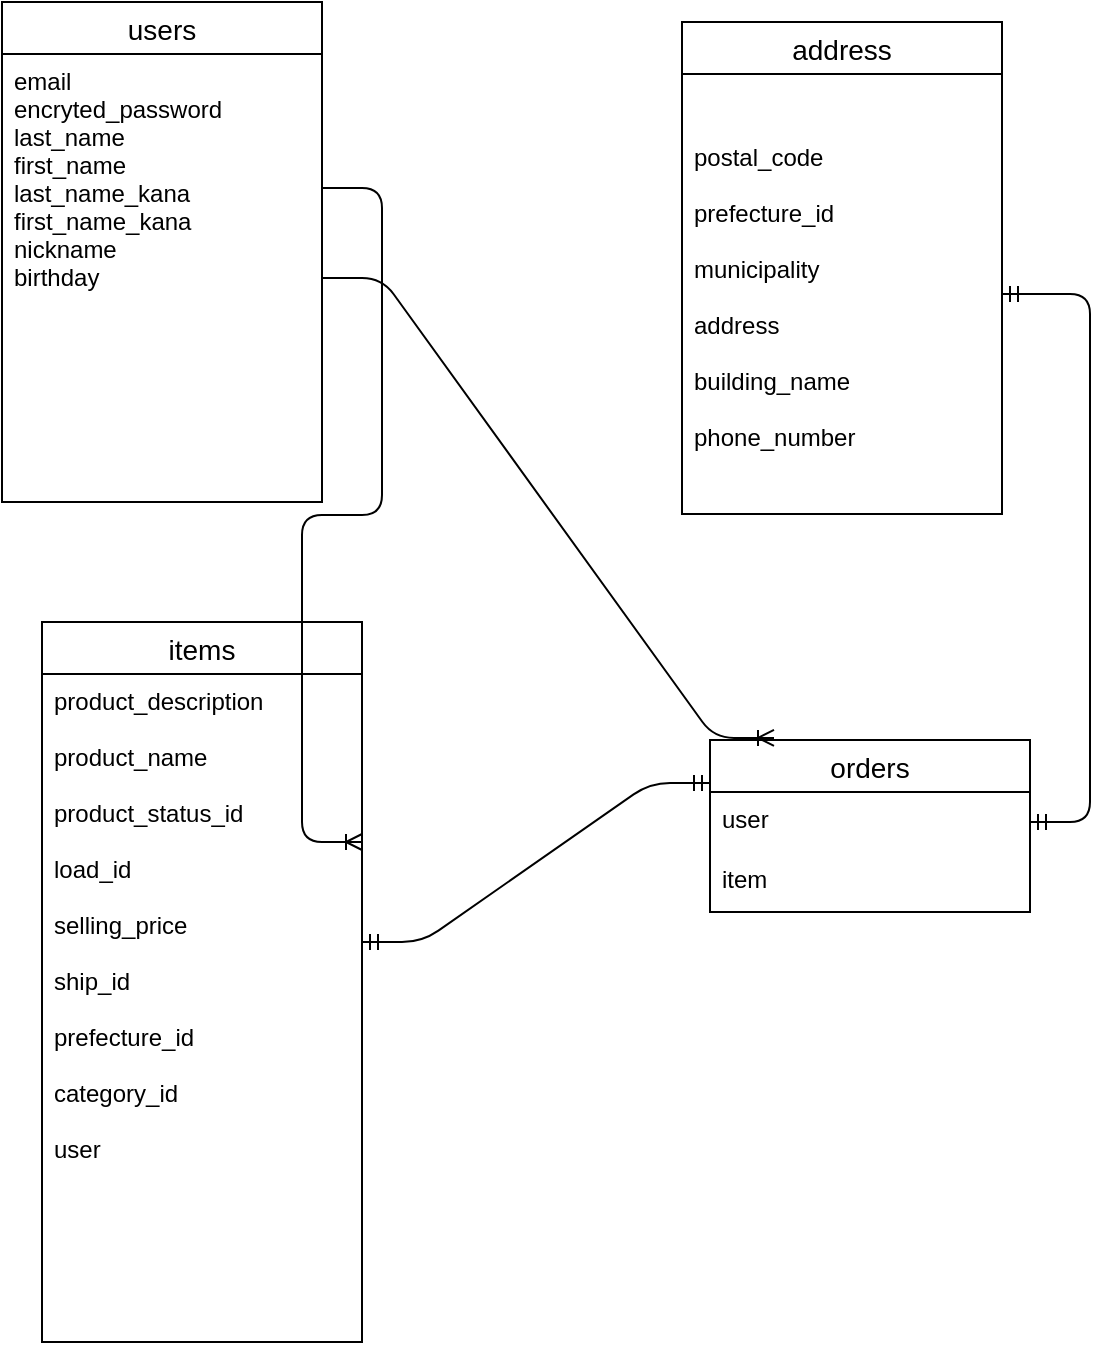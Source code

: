 <mxfile>
    <diagram id="8FnUx6LMHr974fUqsvDm" name="ページ1">
        <mxGraphModel dx="261" dy="520" grid="1" gridSize="10" guides="1" tooltips="1" connect="1" arrows="1" fold="1" page="1" pageScale="1" pageWidth="827" pageHeight="1169" math="0" shadow="0">
            <root>
                <mxCell id="0"/>
                <mxCell id="1" parent="0"/>
                <mxCell id="94" value="users" style="swimlane;fontStyle=0;childLayout=stackLayout;horizontal=1;startSize=26;horizontalStack=0;resizeParent=1;resizeParentMax=0;resizeLast=0;collapsible=1;marginBottom=0;align=center;fontSize=14;" parent="1" vertex="1">
                    <mxGeometry x="60" y="130" width="160" height="250" as="geometry"/>
                </mxCell>
                <mxCell id="96" value="email&#10;encryted_password&#10;last_name&#10;first_name&#10;last_name_kana&#10;first_name_kana&#10;nickname&#10;birthday" style="text;strokeColor=none;fillColor=none;spacingLeft=4;spacingRight=4;overflow=hidden;rotatable=0;points=[[0,0.5],[1,0.5]];portConstraint=eastwest;fontSize=12;" parent="94" vertex="1">
                    <mxGeometry y="26" width="160" height="224" as="geometry"/>
                </mxCell>
                <mxCell id="98" value="address" style="swimlane;fontStyle=0;childLayout=stackLayout;horizontal=1;startSize=26;horizontalStack=0;resizeParent=1;resizeParentMax=0;resizeLast=0;collapsible=1;marginBottom=0;align=center;fontSize=14;" parent="1" vertex="1">
                    <mxGeometry x="400" y="140" width="160" height="246" as="geometry"/>
                </mxCell>
                <mxCell id="101" value="&#10;&#10;postal_code&#10;&#10;prefecture_id&#10;&#10;municipality&#10;&#10;address&#10;&#10;building_name&#10;&#10;phone_number&#10;" style="text;strokeColor=none;fillColor=none;spacingLeft=4;spacingRight=4;overflow=hidden;rotatable=0;points=[[0,0.5],[1,0.5]];portConstraint=eastwest;fontSize=12;" parent="98" vertex="1">
                    <mxGeometry y="26" width="160" height="220" as="geometry"/>
                </mxCell>
                <mxCell id="102" value="items" style="swimlane;fontStyle=0;childLayout=stackLayout;horizontal=1;startSize=26;horizontalStack=0;resizeParent=1;resizeParentMax=0;resizeLast=0;collapsible=1;marginBottom=0;align=center;fontSize=14;" parent="1" vertex="1">
                    <mxGeometry x="80" y="440" width="160" height="360" as="geometry"/>
                </mxCell>
                <mxCell id="105" value="product_description&#10;&#10;product_name&#10;&#10;product_status_id&#10;&#10;load_id&#10;&#10;selling_price&#10;&#10;ship_id&#10;&#10;prefecture_id&#10;&#10;category_id&#10;&#10;user&#10;" style="text;strokeColor=none;fillColor=none;spacingLeft=4;spacingRight=4;overflow=hidden;rotatable=0;points=[[0,0.5],[1,0.5]];portConstraint=eastwest;fontSize=12;" vertex="1" parent="102">
                    <mxGeometry y="26" width="160" height="334" as="geometry"/>
                </mxCell>
                <mxCell id="107" value="" style="edgeStyle=entityRelationEdgeStyle;fontSize=12;html=1;endArrow=ERmandOne;startArrow=ERmandOne;entryX=1;entryY=0.5;entryDx=0;entryDy=0;" parent="1" source="110" target="101" edge="1">
                    <mxGeometry width="100" height="100" relative="1" as="geometry">
                        <mxPoint x="310" y="570" as="sourcePoint"/>
                        <mxPoint x="600" y="310" as="targetPoint"/>
                    </mxGeometry>
                </mxCell>
                <mxCell id="109" value="orders" style="swimlane;fontStyle=0;childLayout=stackLayout;horizontal=1;startSize=26;horizontalStack=0;resizeParent=1;resizeParentMax=0;resizeLast=0;collapsible=1;marginBottom=0;align=center;fontSize=14;" vertex="1" parent="1">
                    <mxGeometry x="414" y="499" width="160" height="86" as="geometry"/>
                </mxCell>
                <mxCell id="110" value="user" style="text;strokeColor=none;fillColor=none;spacingLeft=4;spacingRight=4;overflow=hidden;rotatable=0;points=[[0,0.5],[1,0.5]];portConstraint=eastwest;fontSize=12;" vertex="1" parent="109">
                    <mxGeometry y="26" width="160" height="30" as="geometry"/>
                </mxCell>
                <mxCell id="111" value="item" style="text;strokeColor=none;fillColor=none;spacingLeft=4;spacingRight=4;overflow=hidden;rotatable=0;points=[[0,0.5],[1,0.5]];portConstraint=eastwest;fontSize=12;" vertex="1" parent="109">
                    <mxGeometry y="56" width="160" height="30" as="geometry"/>
                </mxCell>
                <mxCell id="117" value="" style="edgeStyle=entityRelationEdgeStyle;fontSize=12;html=1;endArrow=ERmandOne;startArrow=ERmandOne;entryX=0;entryY=0.25;entryDx=0;entryDy=0;" edge="1" parent="1" target="109">
                    <mxGeometry width="100" height="100" relative="1" as="geometry">
                        <mxPoint x="240" y="600" as="sourcePoint"/>
                        <mxPoint x="340" y="500" as="targetPoint"/>
                    </mxGeometry>
                </mxCell>
                <mxCell id="118" value="" style="edgeStyle=entityRelationEdgeStyle;fontSize=12;html=1;endArrow=ERoneToMany;entryX=0.2;entryY=-0.012;entryDx=0;entryDy=0;entryPerimeter=0;" edge="1" parent="1" source="96" target="109">
                    <mxGeometry width="100" height="100" relative="1" as="geometry">
                        <mxPoint x="270" y="333" as="sourcePoint"/>
                        <mxPoint x="370" y="233" as="targetPoint"/>
                    </mxGeometry>
                </mxCell>
                <mxCell id="119" value="" style="edgeStyle=entityRelationEdgeStyle;fontSize=12;html=1;endArrow=ERoneToMany;" edge="1" parent="1">
                    <mxGeometry width="100" height="100" relative="1" as="geometry">
                        <mxPoint x="220" y="223" as="sourcePoint"/>
                        <mxPoint x="240" y="550" as="targetPoint"/>
                    </mxGeometry>
                </mxCell>
            </root>
        </mxGraphModel>
    </diagram>
</mxfile>